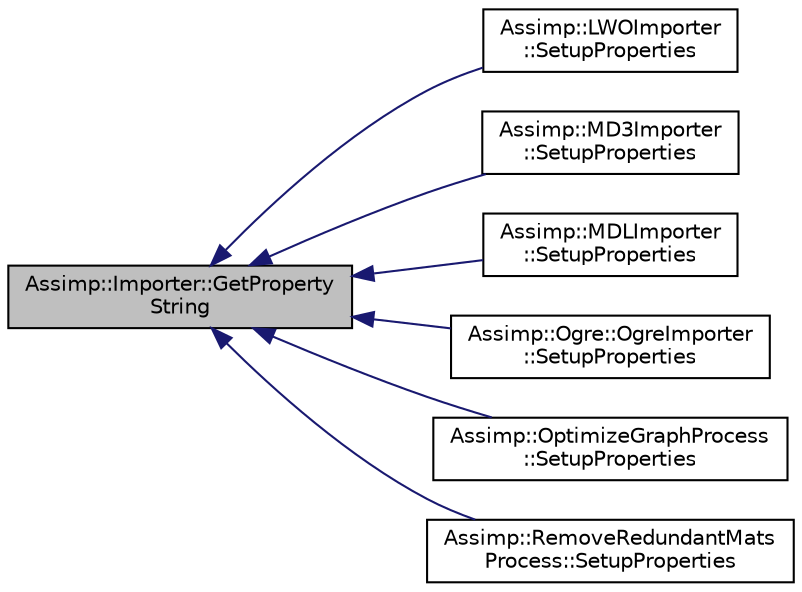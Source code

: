 digraph "Assimp::Importer::GetPropertyString"
{
  edge [fontname="Helvetica",fontsize="10",labelfontname="Helvetica",labelfontsize="10"];
  node [fontname="Helvetica",fontsize="10",shape=record];
  rankdir="LR";
  Node1 [label="Assimp::Importer::GetProperty\lString",height=0.2,width=0.4,color="black", fillcolor="grey75", style="filled", fontcolor="black"];
  Node1 -> Node2 [dir="back",color="midnightblue",fontsize="10",style="solid"];
  Node2 [label="Assimp::LWOImporter\l::SetupProperties",height=0.2,width=0.4,color="black", fillcolor="white", style="filled",URL="$class_assimp_1_1_l_w_o_importer.html#a9c930022ee8c5d9816f4cdab0b747195"];
  Node1 -> Node3 [dir="back",color="midnightblue",fontsize="10",style="solid"];
  Node3 [label="Assimp::MD3Importer\l::SetupProperties",height=0.2,width=0.4,color="black", fillcolor="white", style="filled",URL="$class_assimp_1_1_m_d3_importer.html#a6e949a276c71016d1d5926ff76f13a86"];
  Node1 -> Node4 [dir="back",color="midnightblue",fontsize="10",style="solid"];
  Node4 [label="Assimp::MDLImporter\l::SetupProperties",height=0.2,width=0.4,color="black", fillcolor="white", style="filled",URL="$class_assimp_1_1_m_d_l_importer.html#a0815608887ab4132a1bac328007c4572"];
  Node1 -> Node5 [dir="back",color="midnightblue",fontsize="10",style="solid"];
  Node5 [label="Assimp::Ogre::OgreImporter\l::SetupProperties",height=0.2,width=0.4,color="black", fillcolor="white", style="filled",URL="$class_assimp_1_1_ogre_1_1_ogre_importer.html#a766a089f91a75d1c32fcdf2f21e0d464",tooltip="BaseImporter override. "];
  Node1 -> Node6 [dir="back",color="midnightblue",fontsize="10",style="solid"];
  Node6 [label="Assimp::OptimizeGraphProcess\l::SetupProperties",height=0.2,width=0.4,color="black", fillcolor="white", style="filled",URL="$class_assimp_1_1_optimize_graph_process.html#a59a571c02b8ce7fcebf0e2bf29f97aa9"];
  Node1 -> Node7 [dir="back",color="midnightblue",fontsize="10",style="solid"];
  Node7 [label="Assimp::RemoveRedundantMats\lProcess::SetupProperties",height=0.2,width=0.4,color="black", fillcolor="white", style="filled",URL="$class_assimp_1_1_remove_redundant_mats_process.html#a60549eb9ba3b1833355af4216cd820b1"];
}
